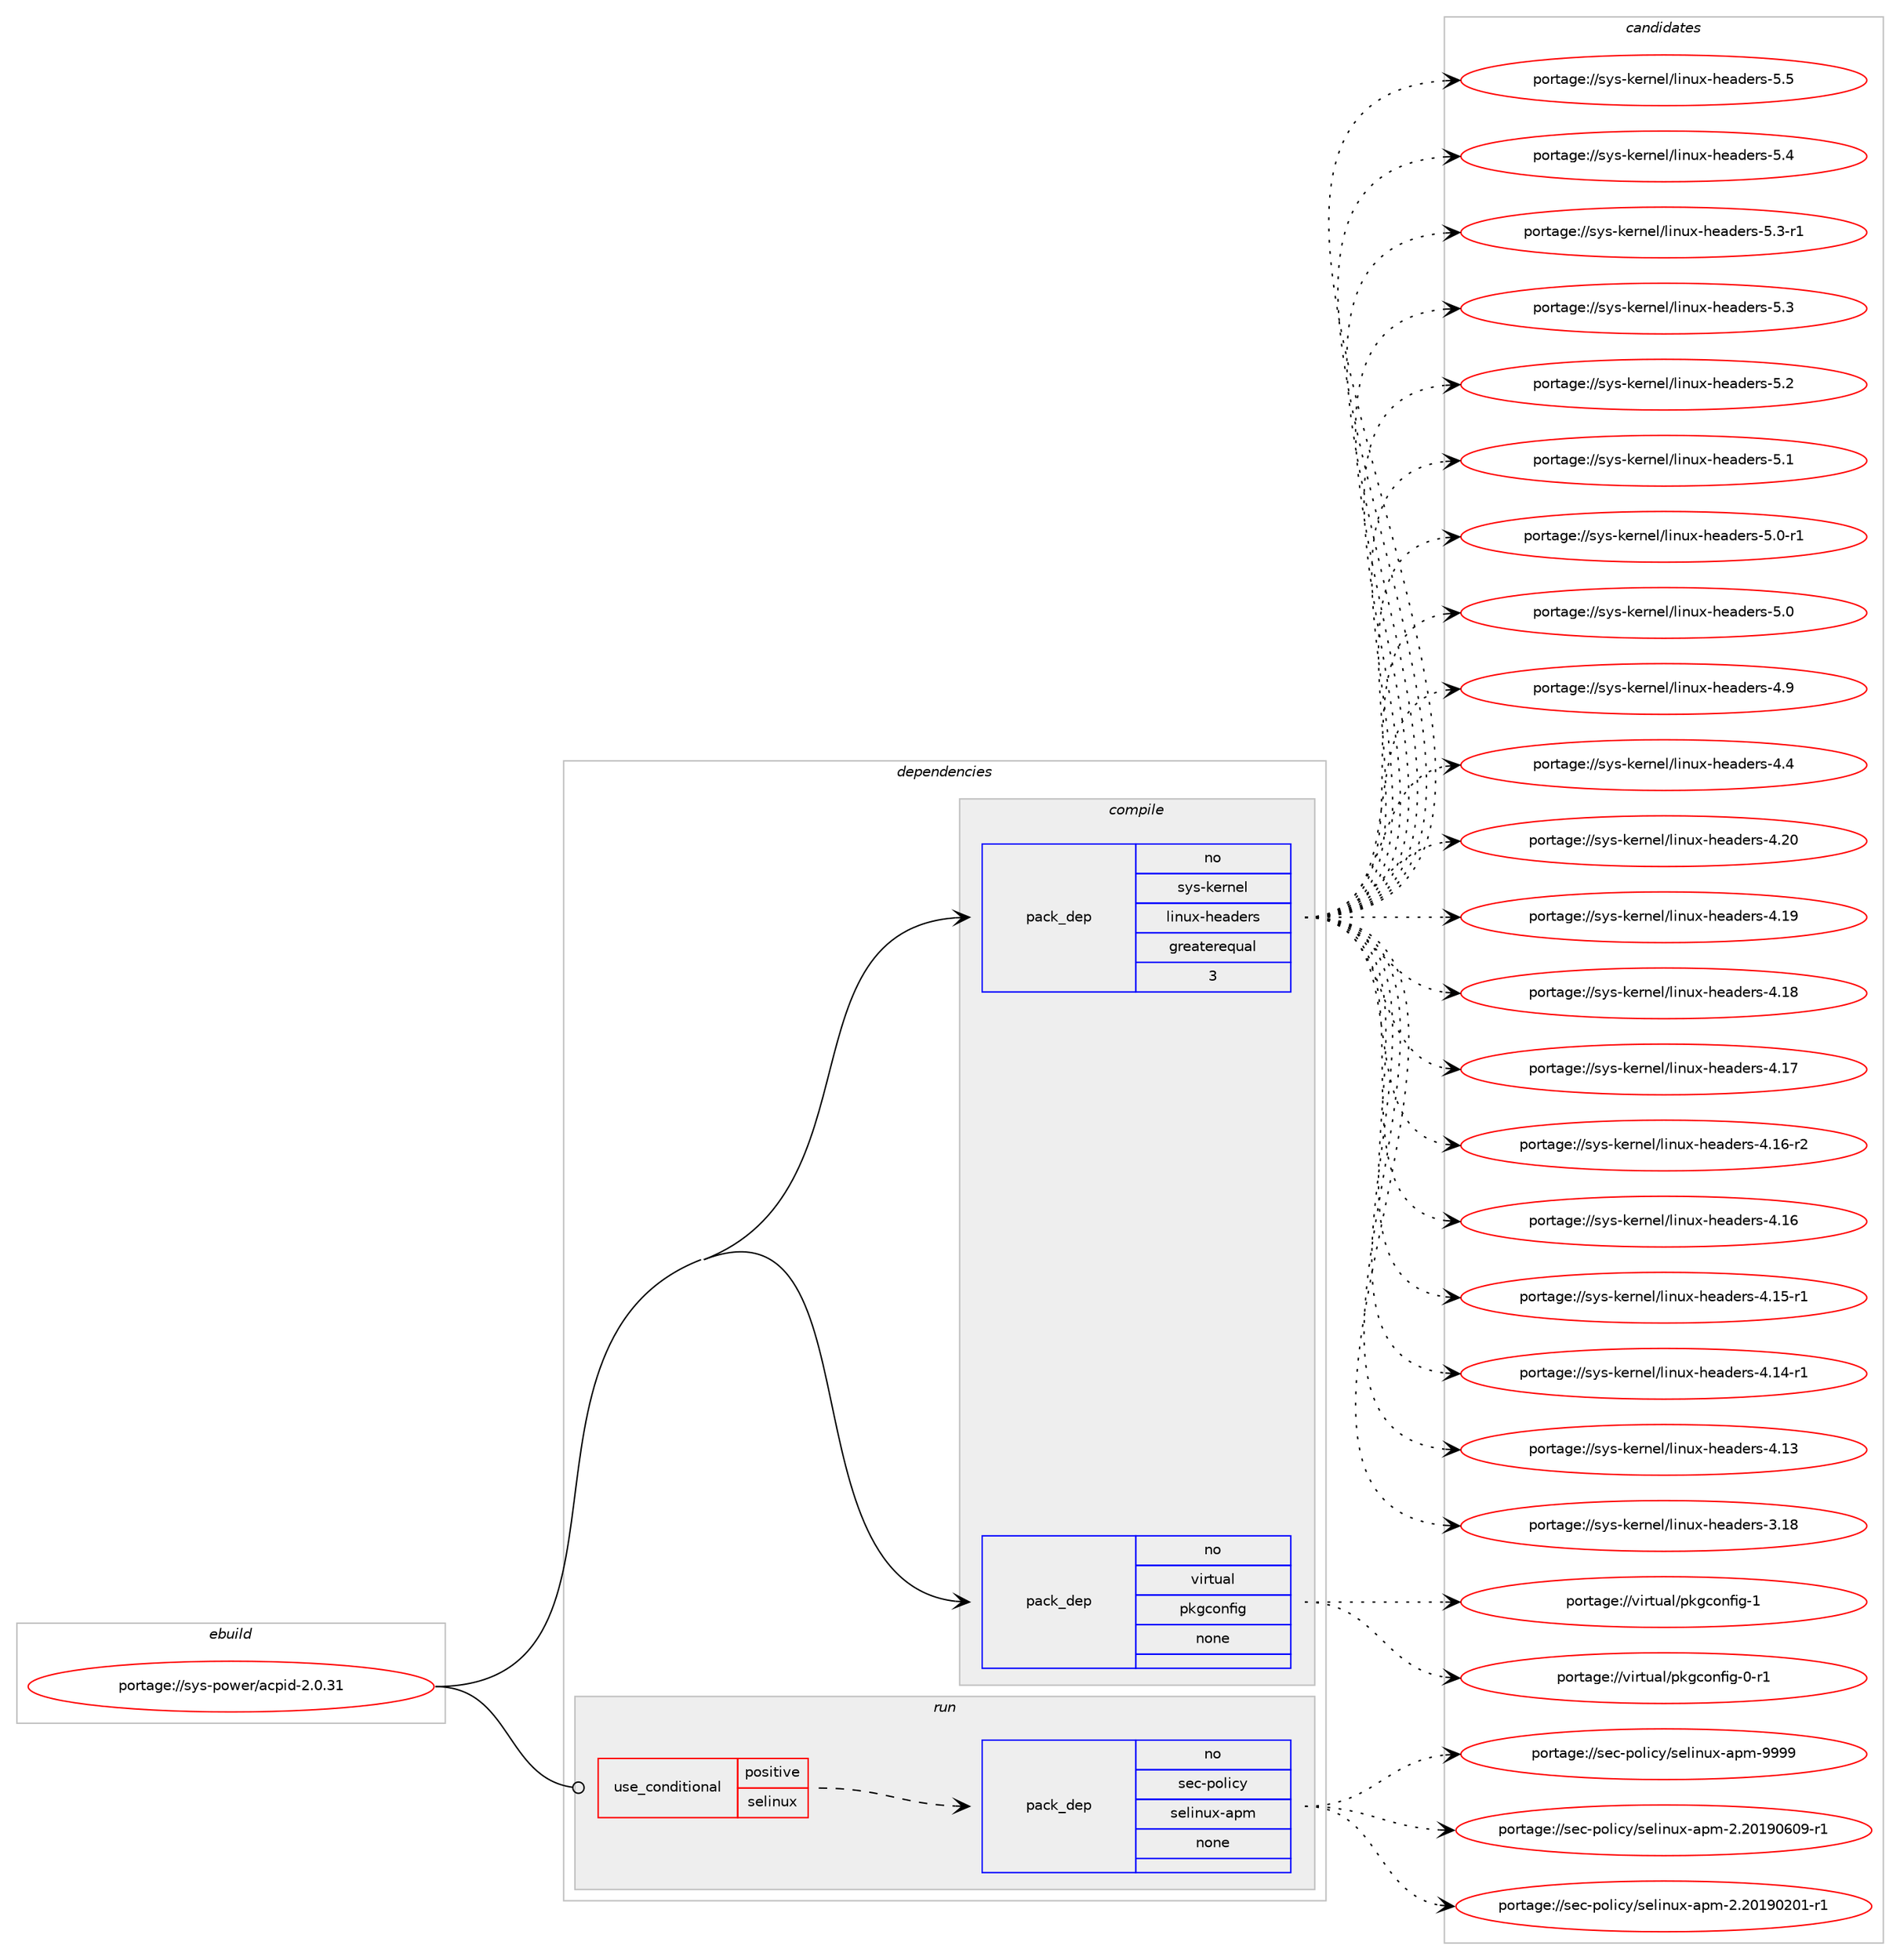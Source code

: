 digraph prolog {

# *************
# Graph options
# *************

newrank=true;
concentrate=true;
compound=true;
graph [rankdir=LR,fontname=Helvetica,fontsize=10,ranksep=1.5];#, ranksep=2.5, nodesep=0.2];
edge  [arrowhead=vee];
node  [fontname=Helvetica,fontsize=10];

# **********
# The ebuild
# **********

subgraph cluster_leftcol {
color=gray;
rank=same;
label=<<i>ebuild</i>>;
id [label="portage://sys-power/acpid-2.0.31", color=red, width=4, href="../sys-power/acpid-2.0.31.svg"];
}

# ****************
# The dependencies
# ****************

subgraph cluster_midcol {
color=gray;
label=<<i>dependencies</i>>;
subgraph cluster_compile {
fillcolor="#eeeeee";
style=filled;
label=<<i>compile</i>>;
subgraph pack29214 {
dependency36645 [label=<<TABLE BORDER="0" CELLBORDER="1" CELLSPACING="0" CELLPADDING="4" WIDTH="220"><TR><TD ROWSPAN="6" CELLPADDING="30">pack_dep</TD></TR><TR><TD WIDTH="110">no</TD></TR><TR><TD>sys-kernel</TD></TR><TR><TD>linux-headers</TD></TR><TR><TD>greaterequal</TD></TR><TR><TD>3</TD></TR></TABLE>>, shape=none, color=blue];
}
id:e -> dependency36645:w [weight=20,style="solid",arrowhead="vee"];
subgraph pack29215 {
dependency36646 [label=<<TABLE BORDER="0" CELLBORDER="1" CELLSPACING="0" CELLPADDING="4" WIDTH="220"><TR><TD ROWSPAN="6" CELLPADDING="30">pack_dep</TD></TR><TR><TD WIDTH="110">no</TD></TR><TR><TD>virtual</TD></TR><TR><TD>pkgconfig</TD></TR><TR><TD>none</TD></TR><TR><TD></TD></TR></TABLE>>, shape=none, color=blue];
}
id:e -> dependency36646:w [weight=20,style="solid",arrowhead="vee"];
}
subgraph cluster_compileandrun {
fillcolor="#eeeeee";
style=filled;
label=<<i>compile and run</i>>;
}
subgraph cluster_run {
fillcolor="#eeeeee";
style=filled;
label=<<i>run</i>>;
subgraph cond6557 {
dependency36647 [label=<<TABLE BORDER="0" CELLBORDER="1" CELLSPACING="0" CELLPADDING="4"><TR><TD ROWSPAN="3" CELLPADDING="10">use_conditional</TD></TR><TR><TD>positive</TD></TR><TR><TD>selinux</TD></TR></TABLE>>, shape=none, color=red];
subgraph pack29216 {
dependency36648 [label=<<TABLE BORDER="0" CELLBORDER="1" CELLSPACING="0" CELLPADDING="4" WIDTH="220"><TR><TD ROWSPAN="6" CELLPADDING="30">pack_dep</TD></TR><TR><TD WIDTH="110">no</TD></TR><TR><TD>sec-policy</TD></TR><TR><TD>selinux-apm</TD></TR><TR><TD>none</TD></TR><TR><TD></TD></TR></TABLE>>, shape=none, color=blue];
}
dependency36647:e -> dependency36648:w [weight=20,style="dashed",arrowhead="vee"];
}
id:e -> dependency36647:w [weight=20,style="solid",arrowhead="odot"];
}
}

# **************
# The candidates
# **************

subgraph cluster_choices {
rank=same;
color=gray;
label=<<i>candidates</i>>;

subgraph choice29214 {
color=black;
nodesep=1;
choice1151211154510710111411010110847108105110117120451041019710010111411545534653 [label="portage://sys-kernel/linux-headers-5.5", color=red, width=4,href="../sys-kernel/linux-headers-5.5.svg"];
choice1151211154510710111411010110847108105110117120451041019710010111411545534652 [label="portage://sys-kernel/linux-headers-5.4", color=red, width=4,href="../sys-kernel/linux-headers-5.4.svg"];
choice11512111545107101114110101108471081051101171204510410197100101114115455346514511449 [label="portage://sys-kernel/linux-headers-5.3-r1", color=red, width=4,href="../sys-kernel/linux-headers-5.3-r1.svg"];
choice1151211154510710111411010110847108105110117120451041019710010111411545534651 [label="portage://sys-kernel/linux-headers-5.3", color=red, width=4,href="../sys-kernel/linux-headers-5.3.svg"];
choice1151211154510710111411010110847108105110117120451041019710010111411545534650 [label="portage://sys-kernel/linux-headers-5.2", color=red, width=4,href="../sys-kernel/linux-headers-5.2.svg"];
choice1151211154510710111411010110847108105110117120451041019710010111411545534649 [label="portage://sys-kernel/linux-headers-5.1", color=red, width=4,href="../sys-kernel/linux-headers-5.1.svg"];
choice11512111545107101114110101108471081051101171204510410197100101114115455346484511449 [label="portage://sys-kernel/linux-headers-5.0-r1", color=red, width=4,href="../sys-kernel/linux-headers-5.0-r1.svg"];
choice1151211154510710111411010110847108105110117120451041019710010111411545534648 [label="portage://sys-kernel/linux-headers-5.0", color=red, width=4,href="../sys-kernel/linux-headers-5.0.svg"];
choice1151211154510710111411010110847108105110117120451041019710010111411545524657 [label="portage://sys-kernel/linux-headers-4.9", color=red, width=4,href="../sys-kernel/linux-headers-4.9.svg"];
choice1151211154510710111411010110847108105110117120451041019710010111411545524652 [label="portage://sys-kernel/linux-headers-4.4", color=red, width=4,href="../sys-kernel/linux-headers-4.4.svg"];
choice115121115451071011141101011084710810511011712045104101971001011141154552465048 [label="portage://sys-kernel/linux-headers-4.20", color=red, width=4,href="../sys-kernel/linux-headers-4.20.svg"];
choice115121115451071011141101011084710810511011712045104101971001011141154552464957 [label="portage://sys-kernel/linux-headers-4.19", color=red, width=4,href="../sys-kernel/linux-headers-4.19.svg"];
choice115121115451071011141101011084710810511011712045104101971001011141154552464956 [label="portage://sys-kernel/linux-headers-4.18", color=red, width=4,href="../sys-kernel/linux-headers-4.18.svg"];
choice115121115451071011141101011084710810511011712045104101971001011141154552464955 [label="portage://sys-kernel/linux-headers-4.17", color=red, width=4,href="../sys-kernel/linux-headers-4.17.svg"];
choice1151211154510710111411010110847108105110117120451041019710010111411545524649544511450 [label="portage://sys-kernel/linux-headers-4.16-r2", color=red, width=4,href="../sys-kernel/linux-headers-4.16-r2.svg"];
choice115121115451071011141101011084710810511011712045104101971001011141154552464954 [label="portage://sys-kernel/linux-headers-4.16", color=red, width=4,href="../sys-kernel/linux-headers-4.16.svg"];
choice1151211154510710111411010110847108105110117120451041019710010111411545524649534511449 [label="portage://sys-kernel/linux-headers-4.15-r1", color=red, width=4,href="../sys-kernel/linux-headers-4.15-r1.svg"];
choice1151211154510710111411010110847108105110117120451041019710010111411545524649524511449 [label="portage://sys-kernel/linux-headers-4.14-r1", color=red, width=4,href="../sys-kernel/linux-headers-4.14-r1.svg"];
choice115121115451071011141101011084710810511011712045104101971001011141154552464951 [label="portage://sys-kernel/linux-headers-4.13", color=red, width=4,href="../sys-kernel/linux-headers-4.13.svg"];
choice115121115451071011141101011084710810511011712045104101971001011141154551464956 [label="portage://sys-kernel/linux-headers-3.18", color=red, width=4,href="../sys-kernel/linux-headers-3.18.svg"];
dependency36645:e -> choice1151211154510710111411010110847108105110117120451041019710010111411545534653:w [style=dotted,weight="100"];
dependency36645:e -> choice1151211154510710111411010110847108105110117120451041019710010111411545534652:w [style=dotted,weight="100"];
dependency36645:e -> choice11512111545107101114110101108471081051101171204510410197100101114115455346514511449:w [style=dotted,weight="100"];
dependency36645:e -> choice1151211154510710111411010110847108105110117120451041019710010111411545534651:w [style=dotted,weight="100"];
dependency36645:e -> choice1151211154510710111411010110847108105110117120451041019710010111411545534650:w [style=dotted,weight="100"];
dependency36645:e -> choice1151211154510710111411010110847108105110117120451041019710010111411545534649:w [style=dotted,weight="100"];
dependency36645:e -> choice11512111545107101114110101108471081051101171204510410197100101114115455346484511449:w [style=dotted,weight="100"];
dependency36645:e -> choice1151211154510710111411010110847108105110117120451041019710010111411545534648:w [style=dotted,weight="100"];
dependency36645:e -> choice1151211154510710111411010110847108105110117120451041019710010111411545524657:w [style=dotted,weight="100"];
dependency36645:e -> choice1151211154510710111411010110847108105110117120451041019710010111411545524652:w [style=dotted,weight="100"];
dependency36645:e -> choice115121115451071011141101011084710810511011712045104101971001011141154552465048:w [style=dotted,weight="100"];
dependency36645:e -> choice115121115451071011141101011084710810511011712045104101971001011141154552464957:w [style=dotted,weight="100"];
dependency36645:e -> choice115121115451071011141101011084710810511011712045104101971001011141154552464956:w [style=dotted,weight="100"];
dependency36645:e -> choice115121115451071011141101011084710810511011712045104101971001011141154552464955:w [style=dotted,weight="100"];
dependency36645:e -> choice1151211154510710111411010110847108105110117120451041019710010111411545524649544511450:w [style=dotted,weight="100"];
dependency36645:e -> choice115121115451071011141101011084710810511011712045104101971001011141154552464954:w [style=dotted,weight="100"];
dependency36645:e -> choice1151211154510710111411010110847108105110117120451041019710010111411545524649534511449:w [style=dotted,weight="100"];
dependency36645:e -> choice1151211154510710111411010110847108105110117120451041019710010111411545524649524511449:w [style=dotted,weight="100"];
dependency36645:e -> choice115121115451071011141101011084710810511011712045104101971001011141154552464951:w [style=dotted,weight="100"];
dependency36645:e -> choice115121115451071011141101011084710810511011712045104101971001011141154551464956:w [style=dotted,weight="100"];
}
subgraph choice29215 {
color=black;
nodesep=1;
choice1181051141161179710847112107103991111101021051034549 [label="portage://virtual/pkgconfig-1", color=red, width=4,href="../virtual/pkgconfig-1.svg"];
choice11810511411611797108471121071039911111010210510345484511449 [label="portage://virtual/pkgconfig-0-r1", color=red, width=4,href="../virtual/pkgconfig-0-r1.svg"];
dependency36646:e -> choice1181051141161179710847112107103991111101021051034549:w [style=dotted,weight="100"];
dependency36646:e -> choice11810511411611797108471121071039911111010210510345484511449:w [style=dotted,weight="100"];
}
subgraph choice29216 {
color=black;
nodesep=1;
choice1151019945112111108105991214711510110810511011712045971121094557575757 [label="portage://sec-policy/selinux-apm-9999", color=red, width=4,href="../sec-policy/selinux-apm-9999.svg"];
choice11510199451121111081059912147115101108105110117120459711210945504650484957485448574511449 [label="portage://sec-policy/selinux-apm-2.20190609-r1", color=red, width=4,href="../sec-policy/selinux-apm-2.20190609-r1.svg"];
choice11510199451121111081059912147115101108105110117120459711210945504650484957485048494511449 [label="portage://sec-policy/selinux-apm-2.20190201-r1", color=red, width=4,href="../sec-policy/selinux-apm-2.20190201-r1.svg"];
dependency36648:e -> choice1151019945112111108105991214711510110810511011712045971121094557575757:w [style=dotted,weight="100"];
dependency36648:e -> choice11510199451121111081059912147115101108105110117120459711210945504650484957485448574511449:w [style=dotted,weight="100"];
dependency36648:e -> choice11510199451121111081059912147115101108105110117120459711210945504650484957485048494511449:w [style=dotted,weight="100"];
}
}

}
